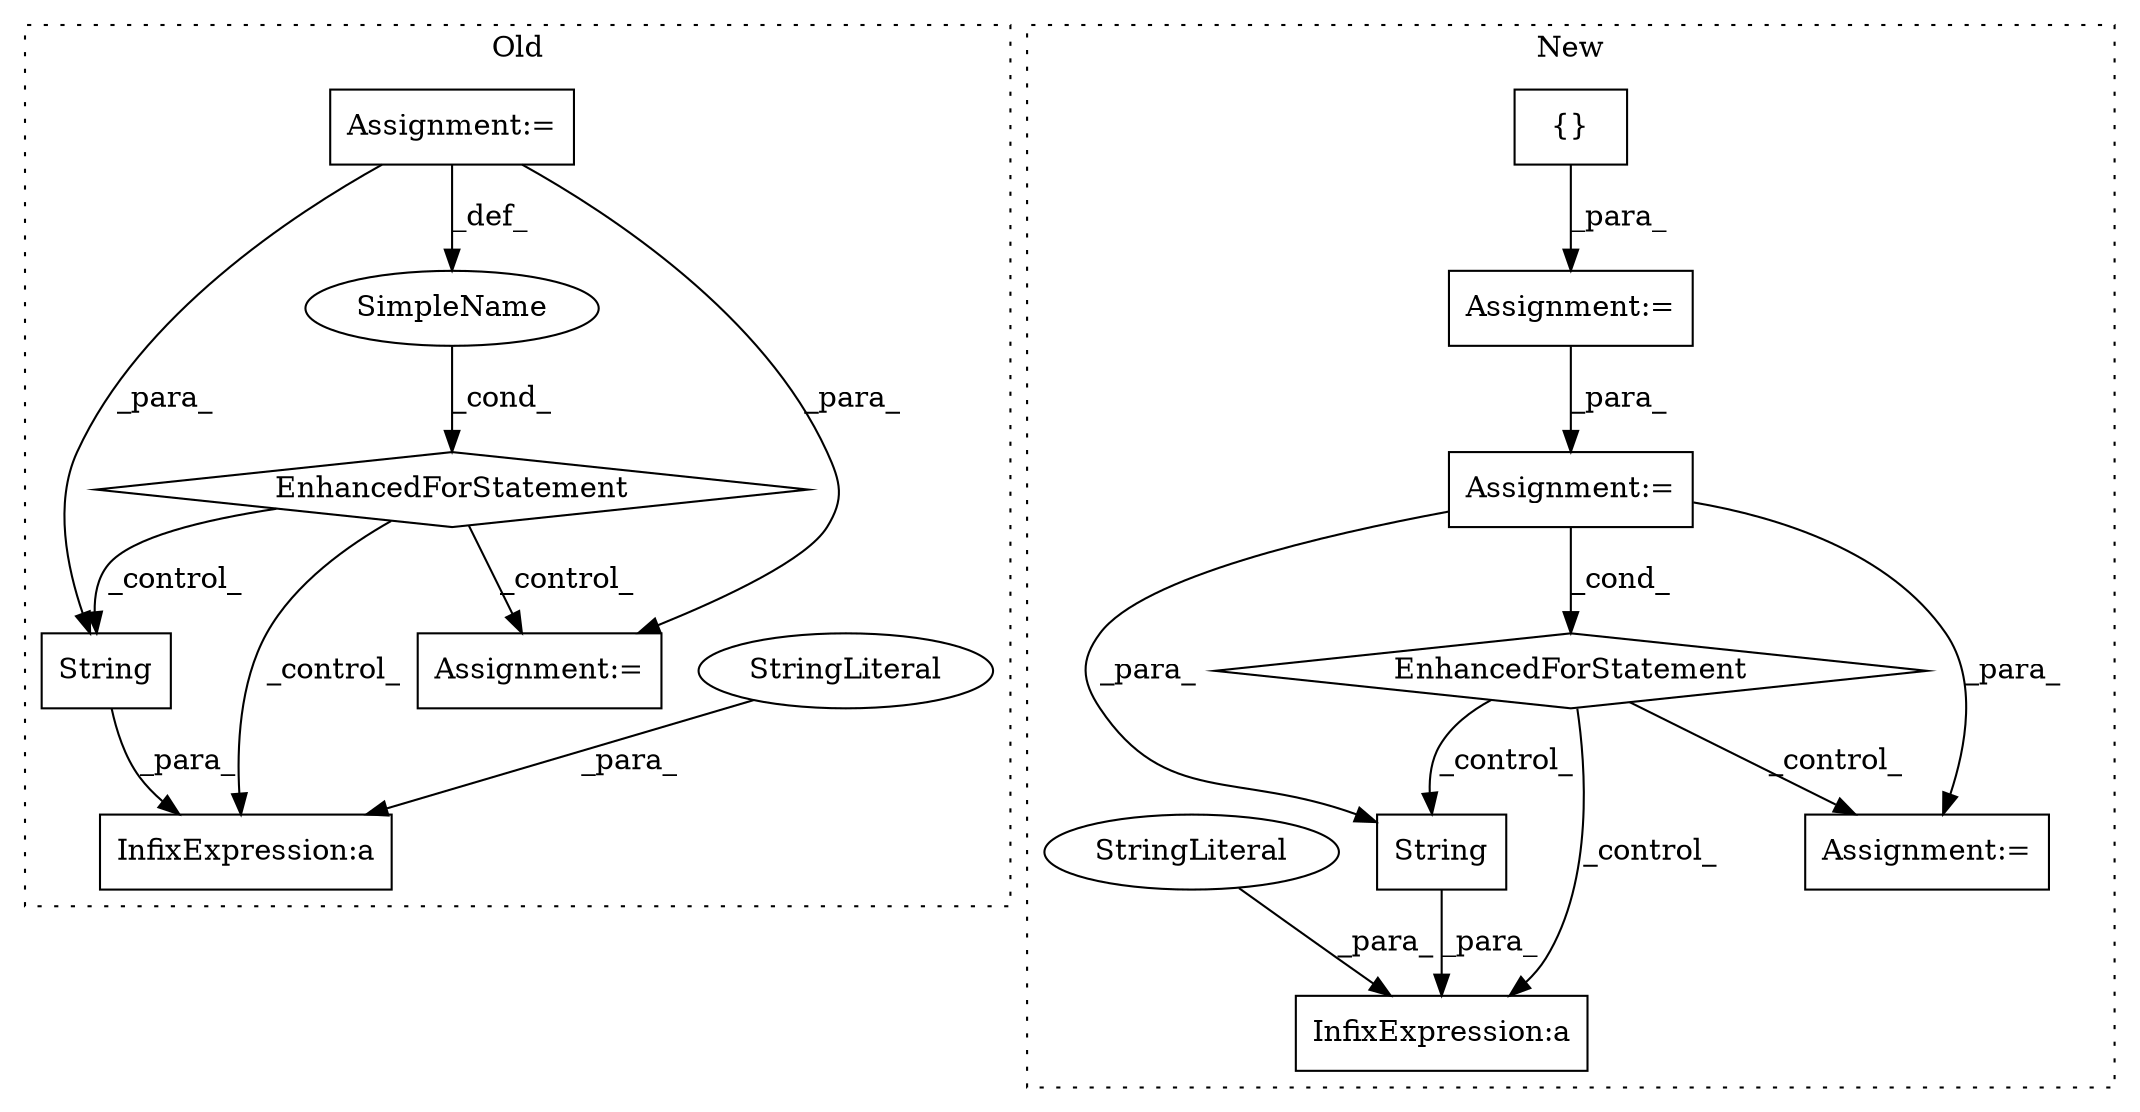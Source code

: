 digraph G {
subgraph cluster0 {
1 [label="String" a="32" s="5747,5781" l="7,1" shape="box"];
4 [label="InfixExpression:a" a="27" s="5744" l="3" shape="box"];
5 [label="StringLiteral" a="45" s="5737" l="7" shape="ellipse"];
6 [label="SimpleName" a="42" s="5687" l="1" shape="ellipse"];
8 [label="EnhancedForStatement" a="70" s="5618,5707" l="65,2" shape="diamond"];
9 [label="Assignment:=" a="7" s="5618,5707" l="65,2" shape="box"];
11 [label="Assignment:=" a="7" s="5800" l="1" shape="box"];
label = "Old";
style="dotted";
}
subgraph cluster1 {
2 [label="EnhancedForStatement" a="70" s="5020,5125" l="83,2" shape="diamond"];
3 [label="Assignment:=" a="7" s="5020,5125" l="83,2" shape="box"];
7 [label="Assignment:=" a="7" s="5194" l="1" shape="box"];
10 [label="Assignment:=" a="7" s="4630" l="1" shape="box"];
12 [label="String" a="32" s="5165,5175" l="7,1" shape="box"];
13 [label="InfixExpression:a" a="27" s="5162" l="3" shape="box"];
14 [label="{}" a="4" s="4640" l="2" shape="box"];
15 [label="StringLiteral" a="45" s="5155" l="7" shape="ellipse"];
label = "New";
style="dotted";
}
1 -> 4 [label="_para_"];
2 -> 12 [label="_control_"];
2 -> 7 [label="_control_"];
2 -> 13 [label="_control_"];
3 -> 12 [label="_para_"];
3 -> 7 [label="_para_"];
3 -> 2 [label="_cond_"];
5 -> 4 [label="_para_"];
6 -> 8 [label="_cond_"];
8 -> 1 [label="_control_"];
8 -> 4 [label="_control_"];
8 -> 11 [label="_control_"];
9 -> 6 [label="_def_"];
9 -> 11 [label="_para_"];
9 -> 1 [label="_para_"];
10 -> 3 [label="_para_"];
12 -> 13 [label="_para_"];
14 -> 10 [label="_para_"];
15 -> 13 [label="_para_"];
}